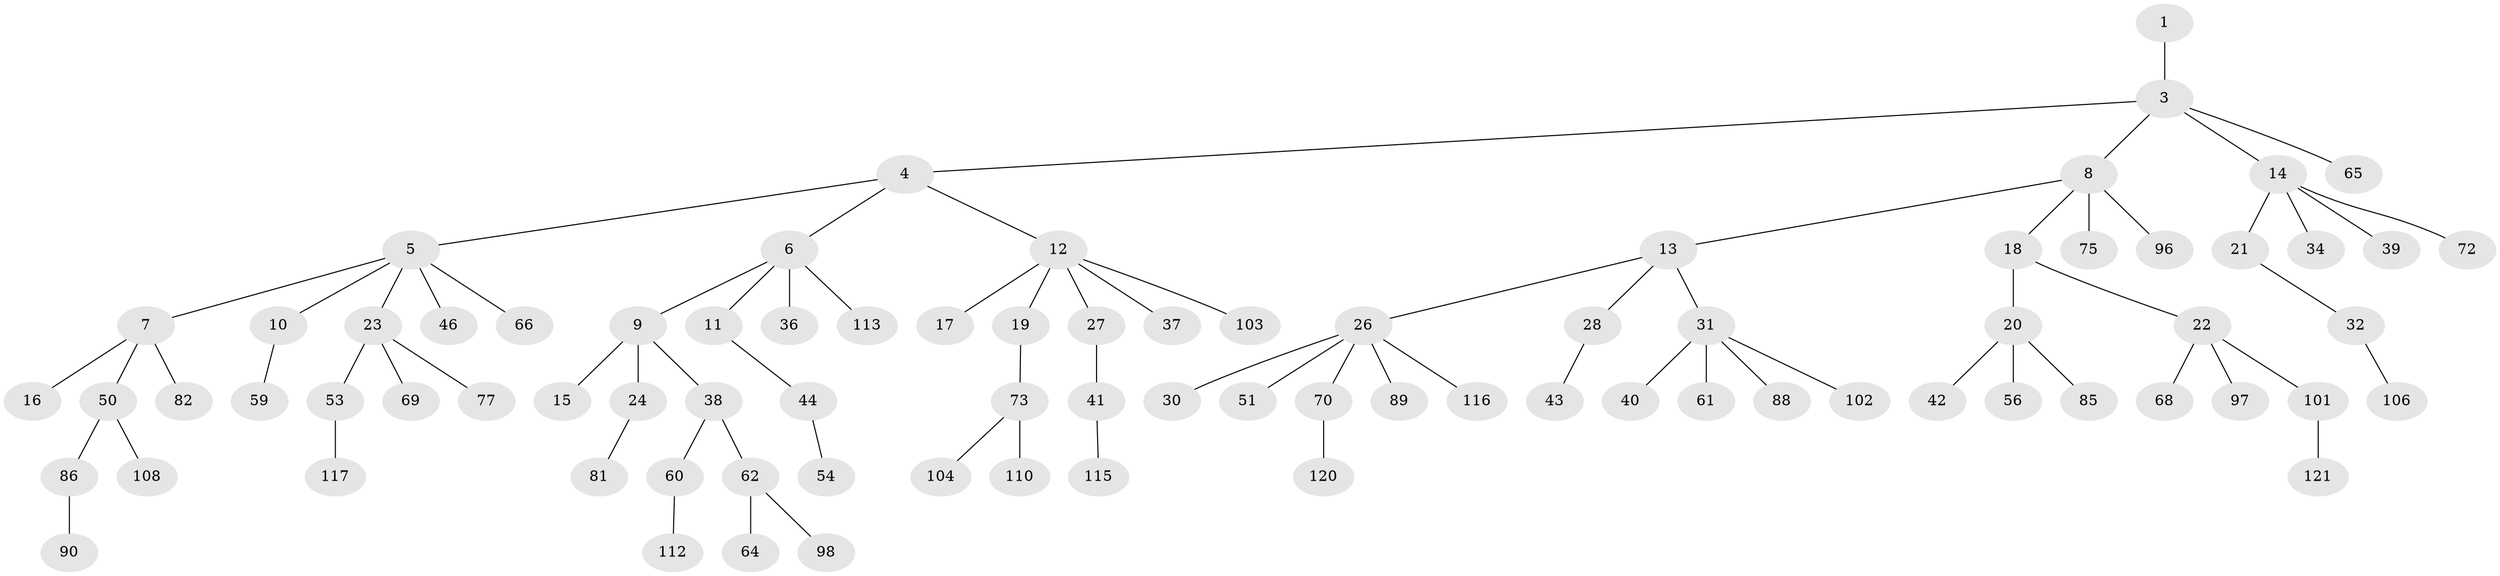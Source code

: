 // Generated by graph-tools (version 1.1) at 2025/24/03/03/25 07:24:07]
// undirected, 83 vertices, 82 edges
graph export_dot {
graph [start="1"]
  node [color=gray90,style=filled];
  1 [super="+2"];
  3 [super="+92"];
  4;
  5 [super="+48"];
  6 [super="+67"];
  7 [super="+71"];
  8 [super="+52"];
  9;
  10;
  11;
  12 [super="+35"];
  13 [super="+25"];
  14 [super="+122"];
  15 [super="+111"];
  16;
  17;
  18 [super="+95"];
  19 [super="+80"];
  20 [super="+29"];
  21;
  22 [super="+78"];
  23 [super="+57"];
  24 [super="+49"];
  26 [super="+83"];
  27;
  28 [super="+58"];
  30 [super="+33"];
  31 [super="+55"];
  32 [super="+47"];
  34;
  36 [super="+63"];
  37;
  38 [super="+45"];
  39;
  40 [super="+94"];
  41 [super="+84"];
  42;
  43 [super="+74"];
  44 [super="+79"];
  46;
  50 [super="+100"];
  51;
  53;
  54;
  56;
  59;
  60;
  61;
  62 [super="+109"];
  64 [super="+123"];
  65;
  66;
  68 [super="+93"];
  69;
  70 [super="+87"];
  72;
  73 [super="+91"];
  75 [super="+76"];
  77;
  81;
  82 [super="+105"];
  85 [super="+107"];
  86;
  88 [super="+99"];
  89 [super="+119"];
  90 [super="+118"];
  96;
  97;
  98;
  101;
  102;
  103;
  104;
  106 [super="+114"];
  108;
  110;
  112;
  113;
  115;
  116;
  117;
  120;
  121;
  1 -- 3;
  3 -- 4;
  3 -- 8;
  3 -- 14;
  3 -- 65;
  4 -- 5;
  4 -- 6;
  4 -- 12;
  5 -- 7;
  5 -- 10;
  5 -- 23;
  5 -- 46;
  5 -- 66;
  6 -- 9;
  6 -- 11;
  6 -- 36;
  6 -- 113;
  7 -- 16;
  7 -- 50;
  7 -- 82;
  8 -- 13;
  8 -- 18;
  8 -- 75;
  8 -- 96;
  9 -- 15;
  9 -- 24;
  9 -- 38;
  10 -- 59;
  11 -- 44;
  12 -- 17;
  12 -- 19;
  12 -- 27;
  12 -- 37;
  12 -- 103;
  13 -- 26;
  13 -- 28;
  13 -- 31;
  14 -- 21;
  14 -- 34;
  14 -- 39;
  14 -- 72;
  18 -- 20;
  18 -- 22;
  19 -- 73;
  20 -- 42;
  20 -- 56;
  20 -- 85;
  21 -- 32;
  22 -- 68;
  22 -- 101;
  22 -- 97;
  23 -- 53;
  23 -- 69;
  23 -- 77;
  24 -- 81;
  26 -- 30;
  26 -- 51;
  26 -- 70;
  26 -- 89;
  26 -- 116;
  27 -- 41;
  28 -- 43;
  31 -- 40;
  31 -- 88;
  31 -- 61;
  31 -- 102;
  32 -- 106;
  38 -- 60;
  38 -- 62;
  41 -- 115;
  44 -- 54;
  50 -- 86;
  50 -- 108;
  53 -- 117;
  60 -- 112;
  62 -- 64;
  62 -- 98;
  70 -- 120;
  73 -- 104;
  73 -- 110;
  86 -- 90;
  101 -- 121;
}
